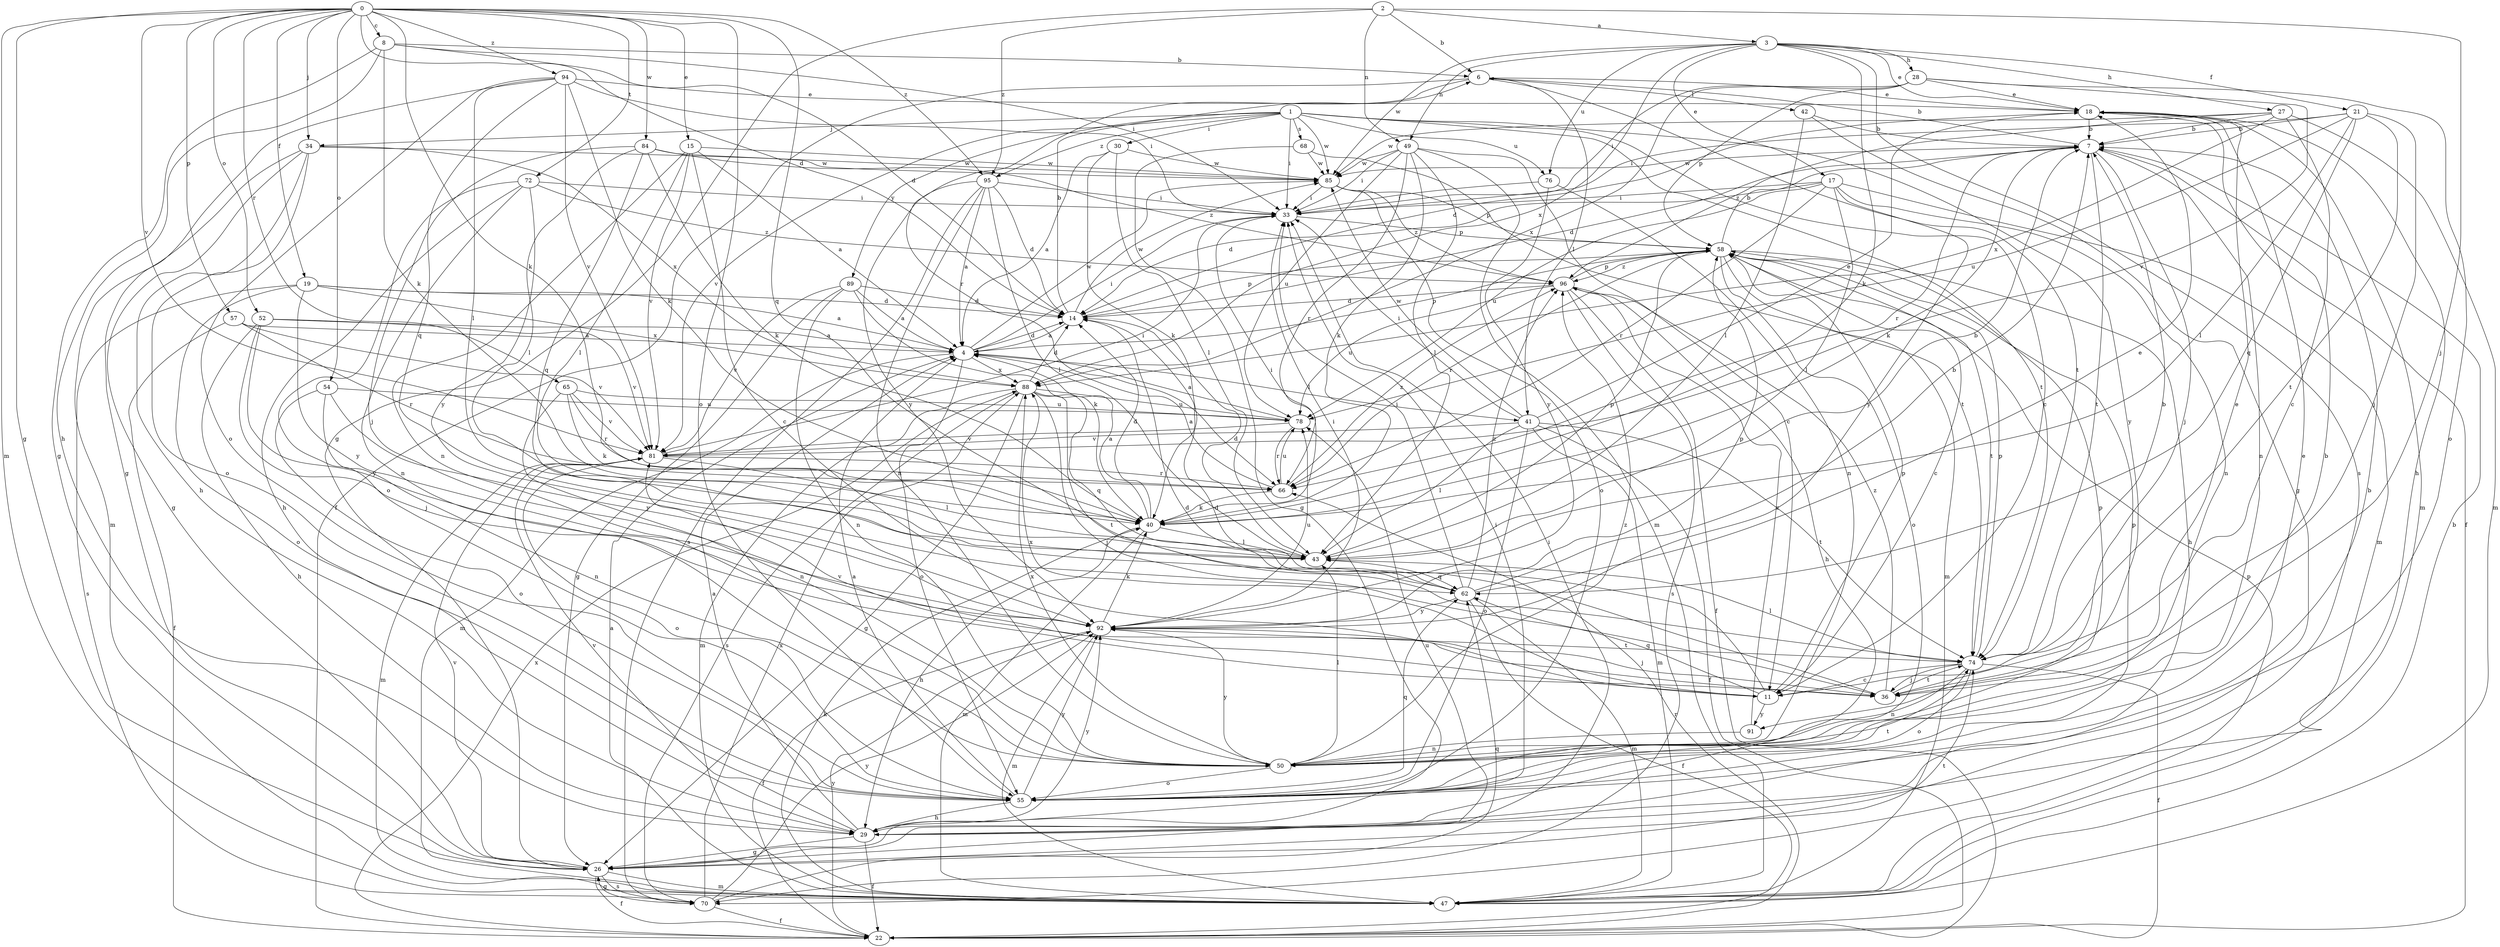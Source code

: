 strict digraph  {
0;
1;
2;
3;
4;
6;
7;
8;
11;
14;
15;
17;
18;
19;
21;
22;
26;
27;
28;
29;
30;
33;
34;
36;
40;
41;
42;
43;
47;
49;
50;
52;
54;
55;
57;
58;
62;
65;
66;
68;
70;
72;
74;
76;
78;
81;
84;
85;
88;
89;
91;
92;
94;
95;
96;
0 -> 8  [label=c];
0 -> 14  [label=d];
0 -> 15  [label=e];
0 -> 19  [label=f];
0 -> 26  [label=g];
0 -> 34  [label=j];
0 -> 40  [label=k];
0 -> 47  [label=m];
0 -> 52  [label=o];
0 -> 54  [label=o];
0 -> 55  [label=o];
0 -> 57  [label=p];
0 -> 62  [label=q];
0 -> 65  [label=r];
0 -> 72  [label=t];
0 -> 81  [label=v];
0 -> 84  [label=w];
0 -> 94  [label=z];
0 -> 95  [label=z];
1 -> 11  [label=c];
1 -> 30  [label=i];
1 -> 33  [label=i];
1 -> 34  [label=j];
1 -> 68  [label=s];
1 -> 74  [label=t];
1 -> 76  [label=u];
1 -> 81  [label=v];
1 -> 85  [label=w];
1 -> 89  [label=y];
1 -> 91  [label=y];
1 -> 95  [label=z];
2 -> 3  [label=a];
2 -> 6  [label=b];
2 -> 26  [label=g];
2 -> 36  [label=j];
2 -> 49  [label=n];
2 -> 95  [label=z];
3 -> 17  [label=e];
3 -> 18  [label=e];
3 -> 21  [label=f];
3 -> 27  [label=h];
3 -> 28  [label=h];
3 -> 40  [label=k];
3 -> 49  [label=n];
3 -> 70  [label=s];
3 -> 76  [label=u];
3 -> 85  [label=w];
3 -> 88  [label=x];
4 -> 14  [label=d];
4 -> 33  [label=i];
4 -> 41  [label=l];
4 -> 47  [label=m];
4 -> 55  [label=o];
4 -> 58  [label=p];
4 -> 85  [label=w];
4 -> 88  [label=x];
6 -> 18  [label=e];
6 -> 22  [label=f];
6 -> 41  [label=l];
6 -> 42  [label=l];
6 -> 66  [label=r];
6 -> 74  [label=t];
7 -> 6  [label=b];
7 -> 14  [label=d];
7 -> 36  [label=j];
7 -> 40  [label=k];
7 -> 50  [label=n];
7 -> 66  [label=r];
7 -> 74  [label=t];
7 -> 85  [label=w];
8 -> 6  [label=b];
8 -> 14  [label=d];
8 -> 26  [label=g];
8 -> 29  [label=h];
8 -> 33  [label=i];
8 -> 40  [label=k];
11 -> 14  [label=d];
11 -> 58  [label=p];
11 -> 62  [label=q];
11 -> 81  [label=v];
11 -> 88  [label=x];
11 -> 91  [label=y];
14 -> 4  [label=a];
14 -> 6  [label=b];
14 -> 58  [label=p];
14 -> 85  [label=w];
15 -> 4  [label=a];
15 -> 11  [label=c];
15 -> 43  [label=l];
15 -> 50  [label=n];
15 -> 81  [label=v];
15 -> 85  [label=w];
17 -> 14  [label=d];
17 -> 33  [label=i];
17 -> 43  [label=l];
17 -> 47  [label=m];
17 -> 50  [label=n];
17 -> 66  [label=r];
17 -> 78  [label=u];
17 -> 92  [label=y];
18 -> 7  [label=b];
18 -> 14  [label=d];
18 -> 22  [label=f];
18 -> 29  [label=h];
18 -> 47  [label=m];
19 -> 4  [label=a];
19 -> 14  [label=d];
19 -> 55  [label=o];
19 -> 70  [label=s];
19 -> 88  [label=x];
19 -> 92  [label=y];
21 -> 7  [label=b];
21 -> 33  [label=i];
21 -> 36  [label=j];
21 -> 43  [label=l];
21 -> 62  [label=q];
21 -> 74  [label=t];
21 -> 78  [label=u];
22 -> 66  [label=r];
22 -> 88  [label=x];
22 -> 92  [label=y];
26 -> 22  [label=f];
26 -> 33  [label=i];
26 -> 47  [label=m];
26 -> 70  [label=s];
26 -> 74  [label=t];
26 -> 78  [label=u];
26 -> 81  [label=v];
27 -> 7  [label=b];
27 -> 11  [label=c];
27 -> 47  [label=m];
27 -> 85  [label=w];
27 -> 88  [label=x];
27 -> 96  [label=z];
28 -> 18  [label=e];
28 -> 33  [label=i];
28 -> 55  [label=o];
28 -> 58  [label=p];
28 -> 81  [label=v];
28 -> 88  [label=x];
29 -> 4  [label=a];
29 -> 7  [label=b];
29 -> 22  [label=f];
29 -> 26  [label=g];
29 -> 33  [label=i];
29 -> 81  [label=v];
29 -> 92  [label=y];
30 -> 4  [label=a];
30 -> 40  [label=k];
30 -> 43  [label=l];
30 -> 85  [label=w];
33 -> 58  [label=p];
34 -> 26  [label=g];
34 -> 29  [label=h];
34 -> 47  [label=m];
34 -> 55  [label=o];
34 -> 85  [label=w];
34 -> 88  [label=x];
36 -> 14  [label=d];
36 -> 18  [label=e];
36 -> 74  [label=t];
36 -> 96  [label=z];
40 -> 4  [label=a];
40 -> 7  [label=b];
40 -> 14  [label=d];
40 -> 29  [label=h];
40 -> 33  [label=i];
40 -> 43  [label=l];
40 -> 47  [label=m];
41 -> 18  [label=e];
41 -> 22  [label=f];
41 -> 33  [label=i];
41 -> 43  [label=l];
41 -> 47  [label=m];
41 -> 55  [label=o];
41 -> 74  [label=t];
41 -> 81  [label=v];
41 -> 85  [label=w];
42 -> 7  [label=b];
42 -> 26  [label=g];
42 -> 43  [label=l];
43 -> 14  [label=d];
43 -> 58  [label=p];
43 -> 62  [label=q];
47 -> 4  [label=a];
47 -> 7  [label=b];
47 -> 40  [label=k];
47 -> 58  [label=p];
49 -> 11  [label=c];
49 -> 33  [label=i];
49 -> 40  [label=k];
49 -> 43  [label=l];
49 -> 47  [label=m];
49 -> 66  [label=r];
49 -> 78  [label=u];
49 -> 85  [label=w];
50 -> 7  [label=b];
50 -> 43  [label=l];
50 -> 55  [label=o];
50 -> 58  [label=p];
50 -> 88  [label=x];
50 -> 92  [label=y];
50 -> 96  [label=z];
52 -> 4  [label=a];
52 -> 29  [label=h];
52 -> 36  [label=j];
52 -> 81  [label=v];
52 -> 92  [label=y];
54 -> 50  [label=n];
54 -> 55  [label=o];
54 -> 78  [label=u];
54 -> 92  [label=y];
55 -> 4  [label=a];
55 -> 18  [label=e];
55 -> 29  [label=h];
55 -> 58  [label=p];
55 -> 62  [label=q];
55 -> 74  [label=t];
55 -> 92  [label=y];
57 -> 4  [label=a];
57 -> 22  [label=f];
57 -> 66  [label=r];
57 -> 81  [label=v];
58 -> 7  [label=b];
58 -> 11  [label=c];
58 -> 29  [label=h];
58 -> 47  [label=m];
58 -> 55  [label=o];
58 -> 66  [label=r];
58 -> 74  [label=t];
58 -> 96  [label=z];
62 -> 7  [label=b];
62 -> 18  [label=e];
62 -> 22  [label=f];
62 -> 33  [label=i];
62 -> 47  [label=m];
62 -> 92  [label=y];
62 -> 96  [label=z];
65 -> 40  [label=k];
65 -> 50  [label=n];
65 -> 66  [label=r];
65 -> 78  [label=u];
65 -> 81  [label=v];
66 -> 4  [label=a];
66 -> 40  [label=k];
66 -> 78  [label=u];
66 -> 96  [label=z];
68 -> 26  [label=g];
68 -> 74  [label=t];
68 -> 85  [label=w];
70 -> 22  [label=f];
70 -> 26  [label=g];
70 -> 62  [label=q];
70 -> 88  [label=x];
70 -> 92  [label=y];
72 -> 29  [label=h];
72 -> 33  [label=i];
72 -> 50  [label=n];
72 -> 55  [label=o];
72 -> 92  [label=y];
72 -> 96  [label=z];
74 -> 7  [label=b];
74 -> 11  [label=c];
74 -> 22  [label=f];
74 -> 36  [label=j];
74 -> 43  [label=l];
74 -> 50  [label=n];
74 -> 55  [label=o];
74 -> 58  [label=p];
76 -> 33  [label=i];
76 -> 50  [label=n];
76 -> 92  [label=y];
78 -> 4  [label=a];
78 -> 66  [label=r];
78 -> 81  [label=v];
81 -> 33  [label=i];
81 -> 43  [label=l];
81 -> 47  [label=m];
81 -> 55  [label=o];
81 -> 66  [label=r];
84 -> 36  [label=j];
84 -> 40  [label=k];
84 -> 43  [label=l];
84 -> 62  [label=q];
84 -> 85  [label=w];
84 -> 96  [label=z];
85 -> 33  [label=i];
85 -> 55  [label=o];
85 -> 58  [label=p];
85 -> 96  [label=z];
88 -> 14  [label=d];
88 -> 26  [label=g];
88 -> 36  [label=j];
88 -> 47  [label=m];
88 -> 62  [label=q];
88 -> 70  [label=s];
88 -> 74  [label=t];
88 -> 78  [label=u];
89 -> 4  [label=a];
89 -> 14  [label=d];
89 -> 26  [label=g];
89 -> 40  [label=k];
89 -> 50  [label=n];
89 -> 81  [label=v];
91 -> 50  [label=n];
91 -> 96  [label=z];
92 -> 22  [label=f];
92 -> 33  [label=i];
92 -> 36  [label=j];
92 -> 40  [label=k];
92 -> 47  [label=m];
92 -> 58  [label=p];
92 -> 74  [label=t];
92 -> 78  [label=u];
94 -> 18  [label=e];
94 -> 26  [label=g];
94 -> 33  [label=i];
94 -> 40  [label=k];
94 -> 43  [label=l];
94 -> 55  [label=o];
94 -> 62  [label=q];
94 -> 81  [label=v];
95 -> 4  [label=a];
95 -> 14  [label=d];
95 -> 33  [label=i];
95 -> 43  [label=l];
95 -> 50  [label=n];
95 -> 70  [label=s];
95 -> 92  [label=y];
96 -> 14  [label=d];
96 -> 22  [label=f];
96 -> 29  [label=h];
96 -> 58  [label=p];
96 -> 70  [label=s];
96 -> 78  [label=u];
}
